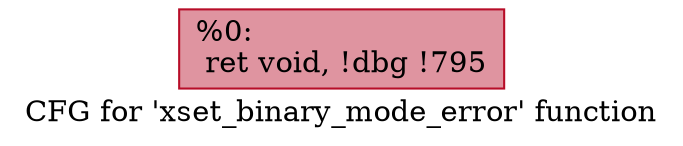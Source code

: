 digraph "CFG for 'xset_binary_mode_error' function" {
	label="CFG for 'xset_binary_mode_error' function";

	Node0xfa62a0 [shape=record,color="#b70d28ff", style=filled, fillcolor="#b70d2870",label="{%0:\l  ret void, !dbg !795\l}"];
}
